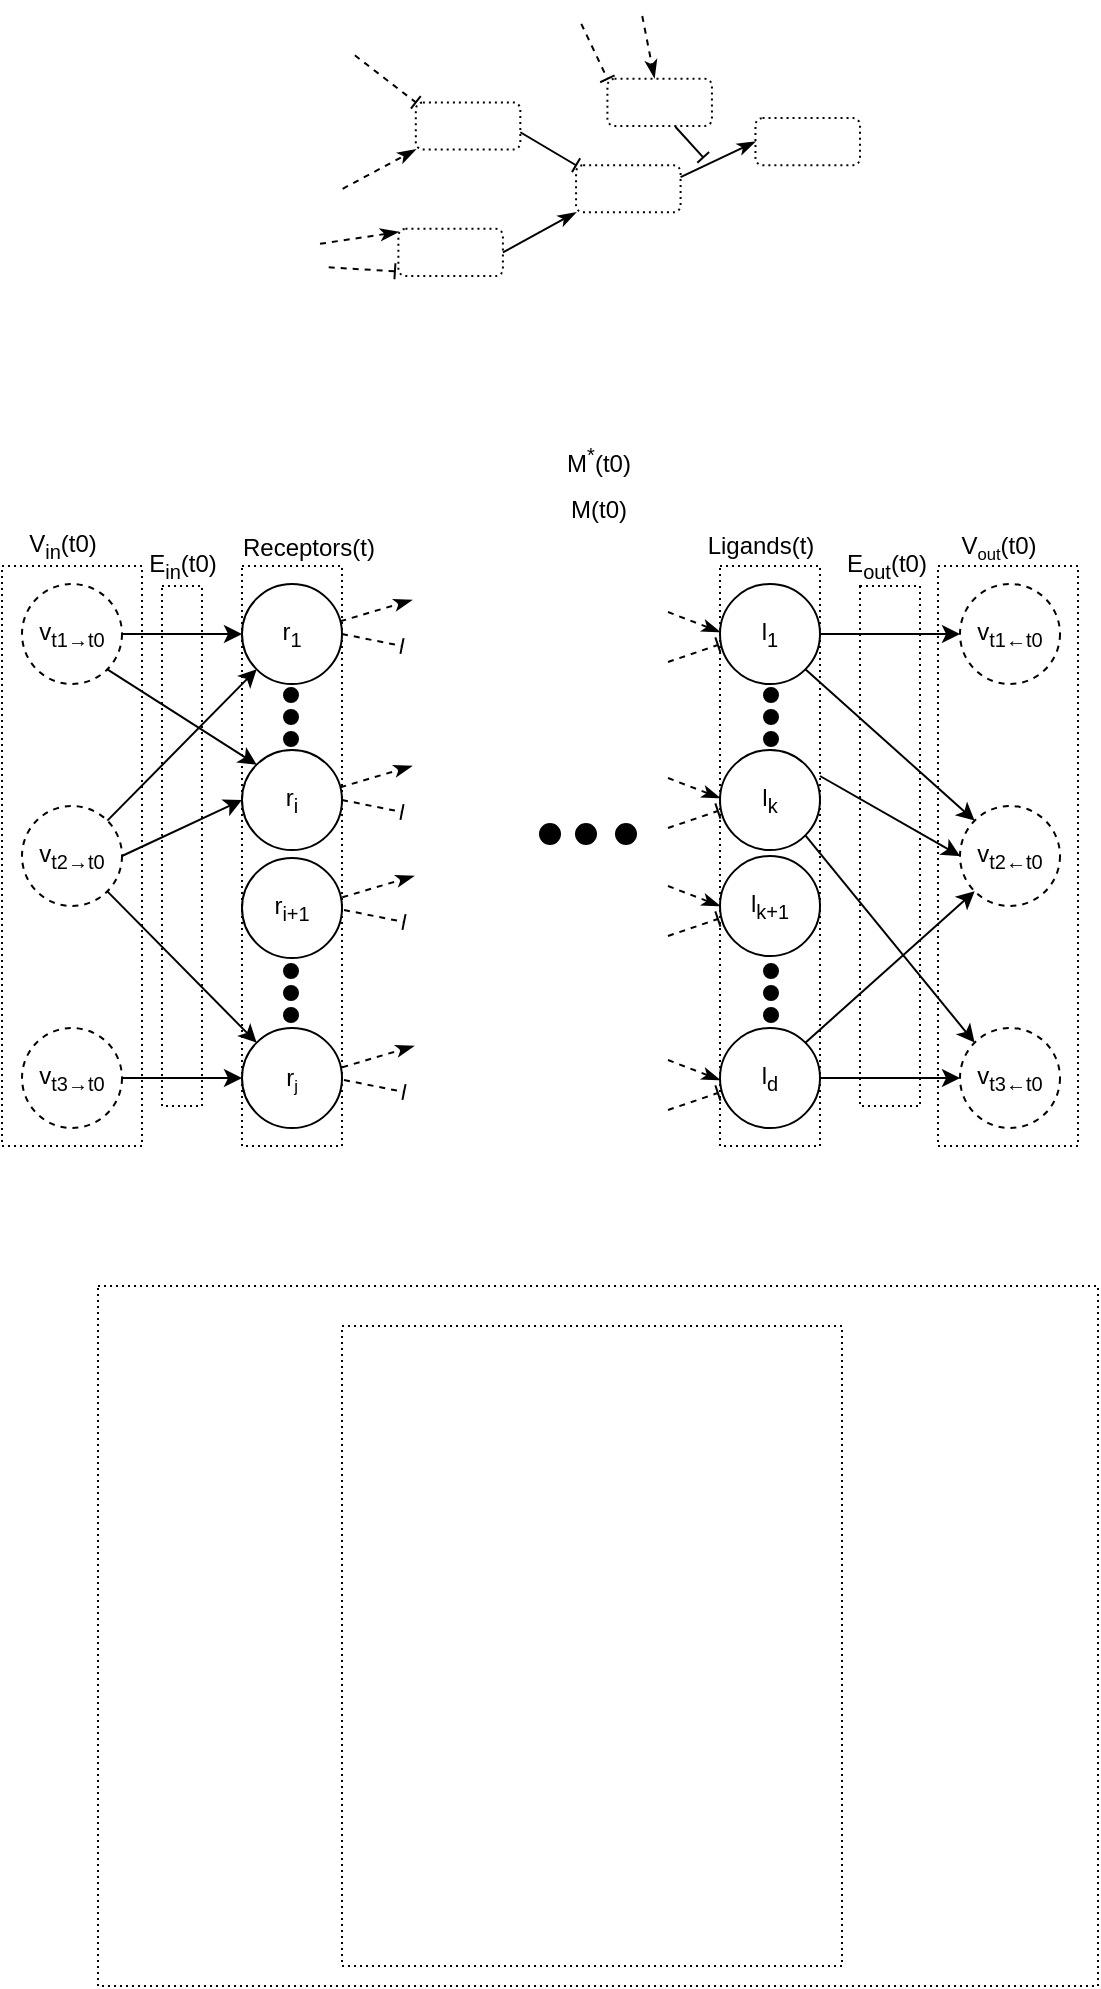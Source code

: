 <mxfile version="20.7.4" type="github">
  <diagram id="PELnM6I8zMOkpGncSnQj" name="Pagina-1">
    <mxGraphModel dx="455" dy="1423" grid="1" gridSize="10" guides="1" tooltips="1" connect="1" arrows="1" fold="1" page="1" pageScale="1" pageWidth="827" pageHeight="1169" math="0" shadow="0">
      <root>
        <mxCell id="0" />
        <mxCell id="1" parent="0" />
        <mxCell id="Lb5HWGm_DYKcfEpjaOFK-64" value="" style="rounded=0;whiteSpace=wrap;html=1;fillColor=none;dashed=1;dashPattern=1 2;" vertex="1" parent="1">
          <mxGeometry x="580" y="150" width="50" height="290" as="geometry" />
        </mxCell>
        <mxCell id="Lb5HWGm_DYKcfEpjaOFK-65" value="" style="rounded=0;whiteSpace=wrap;html=1;fillColor=none;dashed=1;dashPattern=1 2;" vertex="1" parent="1">
          <mxGeometry x="341" y="150" width="50" height="290" as="geometry" />
        </mxCell>
        <mxCell id="Lb5HWGm_DYKcfEpjaOFK-44" value="" style="rounded=0;whiteSpace=wrap;html=1;fillColor=none;dashed=1;dashPattern=1 2;" vertex="1" parent="1">
          <mxGeometry x="269" y="510" width="500" height="350" as="geometry" />
        </mxCell>
        <mxCell id="Lb5HWGm_DYKcfEpjaOFK-40" value="" style="rounded=0;whiteSpace=wrap;html=1;fillColor=none;dashed=1;dashPattern=1 2;" vertex="1" parent="1">
          <mxGeometry x="391" y="530" width="250" height="320" as="geometry" />
        </mxCell>
        <mxCell id="Lb5HWGm_DYKcfEpjaOFK-38" value="" style="rounded=0;whiteSpace=wrap;html=1;fillColor=none;dashed=1;dashPattern=1 2;" vertex="1" parent="1">
          <mxGeometry x="689" y="150" width="70" height="290" as="geometry" />
        </mxCell>
        <mxCell id="Lb5HWGm_DYKcfEpjaOFK-36" value="" style="rounded=0;whiteSpace=wrap;html=1;fillColor=none;dashed=1;dashPattern=1 2;" vertex="1" parent="1">
          <mxGeometry x="221" y="150" width="70" height="290" as="geometry" />
        </mxCell>
        <mxCell id="Lb5HWGm_DYKcfEpjaOFK-3" style="rounded=0;orthogonalLoop=1;jettySize=auto;html=1;exitX=1;exitY=0.5;exitDx=0;exitDy=0;entryX=0;entryY=0.5;entryDx=0;entryDy=0;" edge="1" parent="1" source="Lb5HWGm_DYKcfEpjaOFK-1" target="Lb5HWGm_DYKcfEpjaOFK-2">
          <mxGeometry relative="1" as="geometry" />
        </mxCell>
        <mxCell id="Lb5HWGm_DYKcfEpjaOFK-21" style="edgeStyle=none;rounded=0;orthogonalLoop=1;jettySize=auto;html=1;exitX=1;exitY=0;exitDx=0;exitDy=0;entryX=0;entryY=1;entryDx=0;entryDy=0;" edge="1" parent="1" source="Lb5HWGm_DYKcfEpjaOFK-1" target="Lb5HWGm_DYKcfEpjaOFK-16">
          <mxGeometry relative="1" as="geometry" />
        </mxCell>
        <mxCell id="Lb5HWGm_DYKcfEpjaOFK-22" style="edgeStyle=none;rounded=0;orthogonalLoop=1;jettySize=auto;html=1;exitX=1;exitY=1;exitDx=0;exitDy=0;entryX=0;entryY=0;entryDx=0;entryDy=0;" edge="1" parent="1" source="Lb5HWGm_DYKcfEpjaOFK-1" target="Lb5HWGm_DYKcfEpjaOFK-19">
          <mxGeometry relative="1" as="geometry" />
        </mxCell>
        <mxCell id="Lb5HWGm_DYKcfEpjaOFK-1" value="v&lt;sub&gt;t2&lt;span style=&quot;font-size: 10px;&quot;&gt;→t0&lt;/span&gt;&lt;/sub&gt;" style="ellipse;whiteSpace=wrap;html=1;aspect=fixed;fillColor=none;dashed=1;" vertex="1" parent="1">
          <mxGeometry x="231" y="270" width="50" height="50" as="geometry" />
        </mxCell>
        <mxCell id="Lb5HWGm_DYKcfEpjaOFK-2" value="r&lt;sub&gt;i&lt;/sub&gt;" style="ellipse;whiteSpace=wrap;html=1;aspect=fixed;fillColor=none;" vertex="1" parent="1">
          <mxGeometry x="341" y="242" width="50" height="50" as="geometry" />
        </mxCell>
        <mxCell id="Lb5HWGm_DYKcfEpjaOFK-4" value="v&lt;sub&gt;t2&lt;span style=&quot;font-size: 10px;&quot;&gt;←t0&lt;/span&gt;&lt;/sub&gt;" style="ellipse;whiteSpace=wrap;html=1;aspect=fixed;fillColor=none;dashed=1;" vertex="1" parent="1">
          <mxGeometry x="700" y="270" width="50" height="50" as="geometry" />
        </mxCell>
        <mxCell id="Lb5HWGm_DYKcfEpjaOFK-8" value="" style="ellipse;whiteSpace=wrap;html=1;aspect=fixed;fillColor=#000000;" vertex="1" parent="1">
          <mxGeometry x="490" y="279" width="10" height="10" as="geometry" />
        </mxCell>
        <mxCell id="Lb5HWGm_DYKcfEpjaOFK-9" value="" style="ellipse;whiteSpace=wrap;html=1;aspect=fixed;fillColor=#000000;" vertex="1" parent="1">
          <mxGeometry x="508" y="279" width="10" height="10" as="geometry" />
        </mxCell>
        <mxCell id="Lb5HWGm_DYKcfEpjaOFK-10" value="" style="ellipse;whiteSpace=wrap;html=1;aspect=fixed;fillColor=#000000;" vertex="1" parent="1">
          <mxGeometry x="528" y="279" width="10" height="10" as="geometry" />
        </mxCell>
        <mxCell id="Lb5HWGm_DYKcfEpjaOFK-11" value="" style="endArrow=classic;html=1;rounded=0;entryX=0;entryY=0.5;entryDx=0;entryDy=0;" edge="1" parent="1" target="Lb5HWGm_DYKcfEpjaOFK-4">
          <mxGeometry width="50" height="50" relative="1" as="geometry">
            <mxPoint x="630" y="255" as="sourcePoint" />
            <mxPoint x="610" y="250" as="targetPoint" />
          </mxGeometry>
        </mxCell>
        <mxCell id="Lb5HWGm_DYKcfEpjaOFK-33" style="edgeStyle=none;rounded=0;orthogonalLoop=1;jettySize=auto;html=1;exitX=1;exitY=1;exitDx=0;exitDy=0;entryX=0;entryY=0;entryDx=0;entryDy=0;" edge="1" parent="1" source="Lb5HWGm_DYKcfEpjaOFK-12" target="Lb5HWGm_DYKcfEpjaOFK-28">
          <mxGeometry relative="1" as="geometry" />
        </mxCell>
        <mxCell id="Lb5HWGm_DYKcfEpjaOFK-12" value="l&lt;sub&gt;k&lt;/sub&gt;" style="ellipse;whiteSpace=wrap;html=1;aspect=fixed;fillColor=none;" vertex="1" parent="1">
          <mxGeometry x="580" y="242" width="50" height="50" as="geometry" />
        </mxCell>
        <mxCell id="Lb5HWGm_DYKcfEpjaOFK-14" style="rounded=0;orthogonalLoop=1;jettySize=auto;html=1;exitX=1;exitY=0.5;exitDx=0;exitDy=0;entryX=0;entryY=0.5;entryDx=0;entryDy=0;" edge="1" parent="1" source="Lb5HWGm_DYKcfEpjaOFK-15" target="Lb5HWGm_DYKcfEpjaOFK-16">
          <mxGeometry relative="1" as="geometry" />
        </mxCell>
        <mxCell id="Lb5HWGm_DYKcfEpjaOFK-20" style="edgeStyle=none;rounded=0;orthogonalLoop=1;jettySize=auto;html=1;exitX=1;exitY=1;exitDx=0;exitDy=0;entryX=0;entryY=0;entryDx=0;entryDy=0;" edge="1" parent="1" source="Lb5HWGm_DYKcfEpjaOFK-15" target="Lb5HWGm_DYKcfEpjaOFK-2">
          <mxGeometry relative="1" as="geometry" />
        </mxCell>
        <mxCell id="Lb5HWGm_DYKcfEpjaOFK-15" value="&lt;span style=&quot;font-size: 12px;&quot;&gt;v&lt;/span&gt;&lt;sub&gt;t1&lt;span style=&quot;font-size: 10px;&quot;&gt;→t0&lt;/span&gt;&lt;/sub&gt;" style="ellipse;whiteSpace=wrap;html=1;aspect=fixed;fillColor=none;dashed=1;" vertex="1" parent="1">
          <mxGeometry x="231" y="159" width="50" height="50" as="geometry" />
        </mxCell>
        <mxCell id="Lb5HWGm_DYKcfEpjaOFK-16" value="r&lt;sub&gt;1&lt;/sub&gt;" style="ellipse;whiteSpace=wrap;html=1;aspect=fixed;fillColor=none;" vertex="1" parent="1">
          <mxGeometry x="341" y="159" width="50" height="50" as="geometry" />
        </mxCell>
        <mxCell id="Lb5HWGm_DYKcfEpjaOFK-17" style="rounded=0;orthogonalLoop=1;jettySize=auto;html=1;exitX=1;exitY=0.5;exitDx=0;exitDy=0;entryX=0;entryY=0.5;entryDx=0;entryDy=0;" edge="1" parent="1" source="Lb5HWGm_DYKcfEpjaOFK-18" target="Lb5HWGm_DYKcfEpjaOFK-19">
          <mxGeometry relative="1" as="geometry" />
        </mxCell>
        <mxCell id="Lb5HWGm_DYKcfEpjaOFK-18" value="v&lt;sub&gt;t3&lt;span style=&quot;font-size: 10px;&quot;&gt;→t0&lt;/span&gt;&lt;/sub&gt;" style="ellipse;whiteSpace=wrap;html=1;aspect=fixed;fillColor=none;dashed=1;" vertex="1" parent="1">
          <mxGeometry x="231" y="381" width="50" height="50" as="geometry" />
        </mxCell>
        <mxCell id="Lb5HWGm_DYKcfEpjaOFK-19" value="r&lt;span style=&quot;font-size: 10px;&quot;&gt;&lt;sub&gt;j&lt;/sub&gt;&lt;/span&gt;" style="ellipse;whiteSpace=wrap;html=1;aspect=fixed;fillColor=none;" vertex="1" parent="1">
          <mxGeometry x="341" y="381" width="50" height="50" as="geometry" />
        </mxCell>
        <mxCell id="Lb5HWGm_DYKcfEpjaOFK-25" value="v&lt;sub&gt;t1&lt;span style=&quot;font-size: 10px;&quot;&gt;←t0&lt;/span&gt;&lt;/sub&gt;" style="ellipse;whiteSpace=wrap;html=1;aspect=fixed;fillColor=none;dashed=1;" vertex="1" parent="1">
          <mxGeometry x="700" y="159" width="50" height="50" as="geometry" />
        </mxCell>
        <mxCell id="Lb5HWGm_DYKcfEpjaOFK-26" value="" style="endArrow=classic;html=1;rounded=0;entryX=0;entryY=0.5;entryDx=0;entryDy=0;" edge="1" parent="1" target="Lb5HWGm_DYKcfEpjaOFK-25">
          <mxGeometry width="50" height="50" relative="1" as="geometry">
            <mxPoint x="630" y="184" as="sourcePoint" />
            <mxPoint x="610" y="179" as="targetPoint" />
          </mxGeometry>
        </mxCell>
        <mxCell id="Lb5HWGm_DYKcfEpjaOFK-34" style="edgeStyle=none;rounded=0;orthogonalLoop=1;jettySize=auto;html=1;exitX=1;exitY=1;exitDx=0;exitDy=0;entryX=0;entryY=0;entryDx=0;entryDy=0;" edge="1" parent="1" source="Lb5HWGm_DYKcfEpjaOFK-27" target="Lb5HWGm_DYKcfEpjaOFK-4">
          <mxGeometry relative="1" as="geometry" />
        </mxCell>
        <mxCell id="Lb5HWGm_DYKcfEpjaOFK-27" value="l&lt;sub&gt;1&lt;/sub&gt;" style="ellipse;whiteSpace=wrap;html=1;aspect=fixed;fillColor=none;" vertex="1" parent="1">
          <mxGeometry x="580" y="159" width="50" height="50" as="geometry" />
        </mxCell>
        <mxCell id="Lb5HWGm_DYKcfEpjaOFK-28" value="v&lt;sub&gt;t3&lt;span style=&quot;font-size: 10px;&quot;&gt;←t0&lt;/span&gt;&lt;/sub&gt;" style="ellipse;whiteSpace=wrap;html=1;aspect=fixed;fillColor=none;dashed=1;" vertex="1" parent="1">
          <mxGeometry x="700" y="381" width="50" height="50" as="geometry" />
        </mxCell>
        <mxCell id="Lb5HWGm_DYKcfEpjaOFK-29" value="" style="endArrow=classic;html=1;rounded=0;entryX=0;entryY=0.5;entryDx=0;entryDy=0;exitX=1;exitY=0.5;exitDx=0;exitDy=0;" edge="1" parent="1" target="Lb5HWGm_DYKcfEpjaOFK-28" source="Lb5HWGm_DYKcfEpjaOFK-30">
          <mxGeometry width="50" height="50" relative="1" as="geometry">
            <mxPoint x="630" y="325" as="sourcePoint" />
            <mxPoint x="610" y="320" as="targetPoint" />
          </mxGeometry>
        </mxCell>
        <mxCell id="Lb5HWGm_DYKcfEpjaOFK-35" style="edgeStyle=none;rounded=0;orthogonalLoop=1;jettySize=auto;html=1;exitX=1;exitY=0;exitDx=0;exitDy=0;entryX=0;entryY=1;entryDx=0;entryDy=0;" edge="1" parent="1" source="Lb5HWGm_DYKcfEpjaOFK-30" target="Lb5HWGm_DYKcfEpjaOFK-4">
          <mxGeometry relative="1" as="geometry" />
        </mxCell>
        <mxCell id="Lb5HWGm_DYKcfEpjaOFK-30" value="l&lt;sub&gt;d&lt;/sub&gt;" style="ellipse;whiteSpace=wrap;html=1;aspect=fixed;fillColor=none;" vertex="1" parent="1">
          <mxGeometry x="580" y="381" width="50" height="50" as="geometry" />
        </mxCell>
        <mxCell id="Lb5HWGm_DYKcfEpjaOFK-37" value="V&lt;sub&gt;in&lt;/sub&gt;(t0)" style="text;html=1;align=center;verticalAlign=middle;resizable=0;points=[];autosize=1;strokeColor=none;fillColor=none;" vertex="1" parent="1">
          <mxGeometry x="221" y="125" width="60" height="30" as="geometry" />
        </mxCell>
        <mxCell id="Lb5HWGm_DYKcfEpjaOFK-39" value="V&lt;span style=&quot;font-size: 10px;&quot;&gt;&lt;sub&gt;out&lt;/sub&gt;&lt;/span&gt;(t0)" style="text;html=1;align=center;verticalAlign=middle;resizable=0;points=[];autosize=1;strokeColor=none;fillColor=none;" vertex="1" parent="1">
          <mxGeometry x="689" y="125" width="60" height="30" as="geometry" />
        </mxCell>
        <mxCell id="Lb5HWGm_DYKcfEpjaOFK-41" value="M(t0)" style="text;html=1;align=center;verticalAlign=middle;resizable=0;points=[];autosize=1;strokeColor=none;fillColor=none;" vertex="1" parent="1">
          <mxGeometry x="494" y="107" width="50" height="30" as="geometry" />
        </mxCell>
        <mxCell id="Lb5HWGm_DYKcfEpjaOFK-42" value="E&lt;sub&gt;in&lt;/sub&gt;(t0)" style="text;html=1;align=center;verticalAlign=middle;resizable=0;points=[];autosize=1;strokeColor=none;fillColor=none;" vertex="1" parent="1">
          <mxGeometry x="281" y="135" width="60" height="30" as="geometry" />
        </mxCell>
        <mxCell id="Lb5HWGm_DYKcfEpjaOFK-43" value="E&lt;sub&gt;out&lt;/sub&gt;(t0)" style="text;html=1;align=center;verticalAlign=middle;resizable=0;points=[];autosize=1;strokeColor=none;fillColor=none;" vertex="1" parent="1">
          <mxGeometry x="633" y="135" width="60" height="30" as="geometry" />
        </mxCell>
        <mxCell id="Lb5HWGm_DYKcfEpjaOFK-45" value="M&lt;sup&gt;*&lt;/sup&gt;(t0)" style="text;html=1;align=center;verticalAlign=middle;resizable=0;points=[];autosize=1;strokeColor=none;fillColor=none;" vertex="1" parent="1">
          <mxGeometry x="489" y="82" width="60" height="30" as="geometry" />
        </mxCell>
        <mxCell id="Lb5HWGm_DYKcfEpjaOFK-46" value="" style="rounded=0;whiteSpace=wrap;html=1;fillColor=none;dashed=1;dashPattern=1 2;" vertex="1" parent="1">
          <mxGeometry x="301" y="160" width="20" height="260" as="geometry" />
        </mxCell>
        <mxCell id="Lb5HWGm_DYKcfEpjaOFK-47" value="" style="rounded=0;whiteSpace=wrap;html=1;fillColor=none;dashed=1;dashPattern=1 2;" vertex="1" parent="1">
          <mxGeometry x="650" y="160" width="30" height="260" as="geometry" />
        </mxCell>
        <mxCell id="Lb5HWGm_DYKcfEpjaOFK-48" value="" style="ellipse;whiteSpace=wrap;html=1;aspect=fixed;fillColor=#000000;rotation=90;" vertex="1" parent="1">
          <mxGeometry x="362" y="211" width="7" height="7" as="geometry" />
        </mxCell>
        <mxCell id="Lb5HWGm_DYKcfEpjaOFK-49" value="" style="ellipse;whiteSpace=wrap;html=1;aspect=fixed;fillColor=#000000;rotation=90;" vertex="1" parent="1">
          <mxGeometry x="362" y="222" width="7" height="7" as="geometry" />
        </mxCell>
        <mxCell id="Lb5HWGm_DYKcfEpjaOFK-50" value="" style="ellipse;whiteSpace=wrap;html=1;aspect=fixed;fillColor=#000000;rotation=90;" vertex="1" parent="1">
          <mxGeometry x="362" y="233" width="7" height="7" as="geometry" />
        </mxCell>
        <mxCell id="Lb5HWGm_DYKcfEpjaOFK-52" value="r&lt;sub&gt;i+1&lt;/sub&gt;" style="ellipse;whiteSpace=wrap;html=1;aspect=fixed;fillColor=none;" vertex="1" parent="1">
          <mxGeometry x="341" y="296" width="50" height="50" as="geometry" />
        </mxCell>
        <mxCell id="Lb5HWGm_DYKcfEpjaOFK-53" value="" style="ellipse;whiteSpace=wrap;html=1;aspect=fixed;fillColor=#000000;rotation=90;" vertex="1" parent="1">
          <mxGeometry x="362" y="349" width="7" height="7" as="geometry" />
        </mxCell>
        <mxCell id="Lb5HWGm_DYKcfEpjaOFK-54" value="" style="ellipse;whiteSpace=wrap;html=1;aspect=fixed;fillColor=#000000;rotation=90;" vertex="1" parent="1">
          <mxGeometry x="362" y="360" width="7" height="7" as="geometry" />
        </mxCell>
        <mxCell id="Lb5HWGm_DYKcfEpjaOFK-55" value="" style="ellipse;whiteSpace=wrap;html=1;aspect=fixed;fillColor=#000000;rotation=90;" vertex="1" parent="1">
          <mxGeometry x="362" y="371" width="7" height="7" as="geometry" />
        </mxCell>
        <mxCell id="Lb5HWGm_DYKcfEpjaOFK-57" value="" style="ellipse;whiteSpace=wrap;html=1;aspect=fixed;fillColor=#000000;rotation=90;" vertex="1" parent="1">
          <mxGeometry x="602" y="211" width="7" height="7" as="geometry" />
        </mxCell>
        <mxCell id="Lb5HWGm_DYKcfEpjaOFK-58" value="" style="ellipse;whiteSpace=wrap;html=1;aspect=fixed;fillColor=#000000;rotation=90;" vertex="1" parent="1">
          <mxGeometry x="602" y="222" width="7" height="7" as="geometry" />
        </mxCell>
        <mxCell id="Lb5HWGm_DYKcfEpjaOFK-59" value="" style="ellipse;whiteSpace=wrap;html=1;aspect=fixed;fillColor=#000000;rotation=90;" vertex="1" parent="1">
          <mxGeometry x="602" y="233" width="7" height="7" as="geometry" />
        </mxCell>
        <mxCell id="Lb5HWGm_DYKcfEpjaOFK-60" value="" style="ellipse;whiteSpace=wrap;html=1;aspect=fixed;fillColor=#000000;rotation=90;" vertex="1" parent="1">
          <mxGeometry x="602" y="349" width="7" height="7" as="geometry" />
        </mxCell>
        <mxCell id="Lb5HWGm_DYKcfEpjaOFK-61" value="" style="ellipse;whiteSpace=wrap;html=1;aspect=fixed;fillColor=#000000;rotation=90;" vertex="1" parent="1">
          <mxGeometry x="602" y="360" width="7" height="7" as="geometry" />
        </mxCell>
        <mxCell id="Lb5HWGm_DYKcfEpjaOFK-62" value="" style="ellipse;whiteSpace=wrap;html=1;aspect=fixed;fillColor=#000000;rotation=90;" vertex="1" parent="1">
          <mxGeometry x="602" y="371" width="7" height="7" as="geometry" />
        </mxCell>
        <mxCell id="Lb5HWGm_DYKcfEpjaOFK-63" value="l&lt;sub&gt;k+1&lt;/sub&gt;" style="ellipse;whiteSpace=wrap;html=1;aspect=fixed;fillColor=none;" vertex="1" parent="1">
          <mxGeometry x="580" y="295" width="50" height="50" as="geometry" />
        </mxCell>
        <mxCell id="Lb5HWGm_DYKcfEpjaOFK-66" value="Receptors(t)" style="text;html=1;align=center;verticalAlign=middle;resizable=0;points=[];autosize=1;strokeColor=none;fillColor=none;" vertex="1" parent="1">
          <mxGeometry x="329" y="126" width="90" height="30" as="geometry" />
        </mxCell>
        <mxCell id="Lb5HWGm_DYKcfEpjaOFK-67" value="Ligands(t)" style="text;html=1;align=center;verticalAlign=middle;resizable=0;points=[];autosize=1;strokeColor=none;fillColor=none;" vertex="1" parent="1">
          <mxGeometry x="560" y="125" width="80" height="30" as="geometry" />
        </mxCell>
        <mxCell id="Lb5HWGm_DYKcfEpjaOFK-70" value="" style="group;dashed=1;dashPattern=1 2;fillColor=none;" vertex="1" connectable="0" parent="1">
          <mxGeometry x="380" y="-125" width="270" height="130" as="geometry" />
        </mxCell>
        <mxCell id="Lb5HWGm_DYKcfEpjaOFK-71" style="edgeStyle=none;rounded=0;orthogonalLoop=1;jettySize=auto;html=1;exitX=0.65;exitY=1.017;exitDx=0;exitDy=0;endArrow=baseDash;endFill=0;exitPerimeter=0;" edge="1" parent="Lb5HWGm_DYKcfEpjaOFK-70" source="Lb5HWGm_DYKcfEpjaOFK-72">
          <mxGeometry relative="1" as="geometry">
            <mxPoint x="191.613" y="70.695" as="targetPoint" />
            <mxPoint x="178.548" y="54.985" as="sourcePoint" />
          </mxGeometry>
        </mxCell>
        <mxCell id="Lb5HWGm_DYKcfEpjaOFK-72" value="" style="rounded=1;whiteSpace=wrap;html=1;dashed=1;dashPattern=1 2;fillColor=none;" vertex="1" parent="Lb5HWGm_DYKcfEpjaOFK-70">
          <mxGeometry x="143.71" y="31.42" width="52.258" height="23.565" as="geometry" />
        </mxCell>
        <mxCell id="Lb5HWGm_DYKcfEpjaOFK-73" value="" style="rounded=1;whiteSpace=wrap;html=1;dashed=1;dashPattern=1 2;fillColor=none;" vertex="1" parent="Lb5HWGm_DYKcfEpjaOFK-70">
          <mxGeometry x="217.742" y="51.057" width="52.258" height="23.565" as="geometry" />
        </mxCell>
        <mxCell id="Lb5HWGm_DYKcfEpjaOFK-74" value="" style="rounded=1;whiteSpace=wrap;html=1;dashed=1;dashPattern=1 2;fillColor=none;" vertex="1" parent="Lb5HWGm_DYKcfEpjaOFK-70">
          <mxGeometry x="128.032" y="74.622" width="52.258" height="23.565" as="geometry" />
        </mxCell>
        <mxCell id="Lb5HWGm_DYKcfEpjaOFK-75" style="edgeStyle=none;rounded=0;orthogonalLoop=1;jettySize=auto;html=1;exitX=1;exitY=0.25;exitDx=0;exitDy=0;entryX=0;entryY=0.5;entryDx=0;entryDy=0;endArrow=classicThin;endFill=1;" edge="1" parent="Lb5HWGm_DYKcfEpjaOFK-70" source="Lb5HWGm_DYKcfEpjaOFK-74" target="Lb5HWGm_DYKcfEpjaOFK-73">
          <mxGeometry relative="1" as="geometry">
            <mxPoint x="169.839" y="86.405" as="sourcePoint" />
            <mxPoint x="215.129" y="62.463" as="targetPoint" />
          </mxGeometry>
        </mxCell>
        <mxCell id="Lb5HWGm_DYKcfEpjaOFK-76" value="" style="rounded=1;whiteSpace=wrap;html=1;dashed=1;dashPattern=1 2;fillColor=none;" vertex="1" parent="Lb5HWGm_DYKcfEpjaOFK-70">
          <mxGeometry x="47.903" y="43.202" width="52.258" height="23.565" as="geometry" />
        </mxCell>
        <mxCell id="Lb5HWGm_DYKcfEpjaOFK-77" style="rounded=0;orthogonalLoop=1;jettySize=auto;html=1;exitX=1;exitY=0.633;exitDx=0;exitDy=0;entryX=0;entryY=0;entryDx=0;entryDy=0;endArrow=baseDash;endFill=0;exitPerimeter=0;" edge="1" parent="Lb5HWGm_DYKcfEpjaOFK-70" source="Lb5HWGm_DYKcfEpjaOFK-76" target="Lb5HWGm_DYKcfEpjaOFK-74">
          <mxGeometry relative="1" as="geometry">
            <mxPoint x="135" y="78.55" as="targetPoint" />
            <mxPoint x="99.414" y="58.239" as="sourcePoint" />
          </mxGeometry>
        </mxCell>
        <mxCell id="Lb5HWGm_DYKcfEpjaOFK-78" value="" style="rounded=1;whiteSpace=wrap;html=1;dashed=1;dashPattern=1 2;fillColor=none;" vertex="1" parent="Lb5HWGm_DYKcfEpjaOFK-70">
          <mxGeometry x="39.194" y="106.435" width="52.258" height="23.565" as="geometry" />
        </mxCell>
        <mxCell id="Lb5HWGm_DYKcfEpjaOFK-79" style="edgeStyle=none;rounded=0;orthogonalLoop=1;jettySize=auto;html=1;exitX=1;exitY=0.5;exitDx=0;exitDy=0;entryX=0;entryY=1;entryDx=0;entryDy=0;endArrow=classicThin;endFill=1;" edge="1" parent="Lb5HWGm_DYKcfEpjaOFK-70" source="Lb5HWGm_DYKcfEpjaOFK-78" target="Lb5HWGm_DYKcfEpjaOFK-74">
          <mxGeometry relative="1" as="geometry">
            <mxPoint x="90.704" y="118.499" as="sourcePoint" />
            <mxPoint x="140.102" y="97.513" as="targetPoint" />
          </mxGeometry>
        </mxCell>
        <mxCell id="Lb5HWGm_DYKcfEpjaOFK-80" style="rounded=0;orthogonalLoop=1;jettySize=auto;html=1;entryX=0;entryY=0;entryDx=0;entryDy=0;endArrow=baseDash;endFill=0;dashed=1;" edge="1" parent="Lb5HWGm_DYKcfEpjaOFK-70" target="Lb5HWGm_DYKcfEpjaOFK-72">
          <mxGeometry relative="1" as="geometry">
            <mxPoint x="132.387" y="78.55" as="targetPoint" />
            <mxPoint x="130.645" y="3.927" as="sourcePoint" />
          </mxGeometry>
        </mxCell>
        <mxCell id="Lb5HWGm_DYKcfEpjaOFK-81" style="rounded=0;orthogonalLoop=1;jettySize=auto;html=1;entryX=0;entryY=0;entryDx=0;entryDy=0;endArrow=baseDash;endFill=0;dashed=1;" edge="1" parent="Lb5HWGm_DYKcfEpjaOFK-70" target="Lb5HWGm_DYKcfEpjaOFK-76">
          <mxGeometry relative="1" as="geometry">
            <mxPoint x="148.065" y="35.347" as="targetPoint" />
            <mxPoint x="17.419" y="19.637" as="sourcePoint" />
          </mxGeometry>
        </mxCell>
        <mxCell id="Lb5HWGm_DYKcfEpjaOFK-82" style="rounded=0;orthogonalLoop=1;jettySize=auto;html=1;endArrow=baseDash;endFill=0;dashed=1;entryX=-0.033;entryY=0.9;entryDx=0;entryDy=0;entryPerimeter=0;" edge="1" parent="Lb5HWGm_DYKcfEpjaOFK-70" target="Lb5HWGm_DYKcfEpjaOFK-78">
          <mxGeometry relative="1" as="geometry">
            <mxPoint x="34.839" y="121.752" as="targetPoint" />
            <mxPoint x="4.355" y="125.68" as="sourcePoint" />
          </mxGeometry>
        </mxCell>
        <mxCell id="Lb5HWGm_DYKcfEpjaOFK-83" style="edgeStyle=none;rounded=0;orthogonalLoop=1;jettySize=auto;html=1;exitX=1;exitY=0.5;exitDx=0;exitDy=0;entryX=0;entryY=1;entryDx=0;entryDy=0;endArrow=classicThin;endFill=1;dashed=1;" edge="1" parent="Lb5HWGm_DYKcfEpjaOFK-70">
          <mxGeometry relative="1" as="geometry">
            <mxPoint x="11.323" y="86.405" as="sourcePoint" />
            <mxPoint x="47.903" y="66.767" as="targetPoint" />
          </mxGeometry>
        </mxCell>
        <mxCell id="Lb5HWGm_DYKcfEpjaOFK-84" style="edgeStyle=none;rounded=0;orthogonalLoop=1;jettySize=auto;html=1;entryX=0;entryY=1;entryDx=0;entryDy=0;endArrow=classicThin;endFill=1;dashed=1;" edge="1" parent="Lb5HWGm_DYKcfEpjaOFK-70">
          <mxGeometry relative="1" as="geometry">
            <mxPoint y="113.897" as="sourcePoint" />
            <mxPoint x="39.194" y="108.006" as="targetPoint" />
          </mxGeometry>
        </mxCell>
        <mxCell id="Lb5HWGm_DYKcfEpjaOFK-85" style="edgeStyle=none;rounded=0;orthogonalLoop=1;jettySize=auto;html=1;entryX=0.45;entryY=-0.017;entryDx=0;entryDy=0;endArrow=classicThin;endFill=1;dashed=1;entryPerimeter=0;" edge="1" parent="Lb5HWGm_DYKcfEpjaOFK-70" target="Lb5HWGm_DYKcfEpjaOFK-72">
          <mxGeometry relative="1" as="geometry">
            <mxPoint x="161.129" as="sourcePoint" />
            <mxPoint x="43.548" y="111.934" as="targetPoint" />
          </mxGeometry>
        </mxCell>
        <mxCell id="Lb5HWGm_DYKcfEpjaOFK-93" style="edgeStyle=none;rounded=0;orthogonalLoop=1;jettySize=auto;html=1;endArrow=baseDash;endFill=0;dashed=1;exitX=1;exitY=0.5;exitDx=0;exitDy=0;" edge="1" parent="1" source="Lb5HWGm_DYKcfEpjaOFK-16">
          <mxGeometry relative="1" as="geometry">
            <mxPoint x="421" y="190" as="targetPoint" />
            <mxPoint x="401" y="190" as="sourcePoint" />
          </mxGeometry>
        </mxCell>
        <mxCell id="Lb5HWGm_DYKcfEpjaOFK-94" style="edgeStyle=none;rounded=0;orthogonalLoop=1;jettySize=auto;html=1;exitX=0.983;exitY=0.373;exitDx=0;exitDy=0;dashed=1;endArrow=classicThin;endFill=1;exitPerimeter=0;" edge="1" parent="1" source="Lb5HWGm_DYKcfEpjaOFK-16">
          <mxGeometry relative="1" as="geometry">
            <mxPoint x="426" y="167" as="targetPoint" />
            <mxPoint x="394" y="177.422" as="sourcePoint" />
          </mxGeometry>
        </mxCell>
        <mxCell id="Lb5HWGm_DYKcfEpjaOFK-95" style="edgeStyle=none;rounded=0;orthogonalLoop=1;jettySize=auto;html=1;endArrow=baseDash;endFill=0;dashed=1;exitX=1;exitY=0.5;exitDx=0;exitDy=0;" edge="1" parent="1">
          <mxGeometry relative="1" as="geometry">
            <mxPoint x="421" y="273" as="targetPoint" />
            <mxPoint x="391.0" y="267" as="sourcePoint" />
          </mxGeometry>
        </mxCell>
        <mxCell id="Lb5HWGm_DYKcfEpjaOFK-96" style="edgeStyle=none;rounded=0;orthogonalLoop=1;jettySize=auto;html=1;exitX=0.983;exitY=0.373;exitDx=0;exitDy=0;dashed=1;endArrow=classicThin;endFill=1;exitPerimeter=0;" edge="1" parent="1">
          <mxGeometry relative="1" as="geometry">
            <mxPoint x="426" y="250" as="targetPoint" />
            <mxPoint x="390.15" y="260.65" as="sourcePoint" />
          </mxGeometry>
        </mxCell>
        <mxCell id="Lb5HWGm_DYKcfEpjaOFK-97" style="edgeStyle=none;rounded=0;orthogonalLoop=1;jettySize=auto;html=1;endArrow=baseDash;endFill=0;dashed=1;exitX=1;exitY=0.5;exitDx=0;exitDy=0;" edge="1" parent="1">
          <mxGeometry relative="1" as="geometry">
            <mxPoint x="422" y="328" as="targetPoint" />
            <mxPoint x="392.0" y="322" as="sourcePoint" />
          </mxGeometry>
        </mxCell>
        <mxCell id="Lb5HWGm_DYKcfEpjaOFK-98" style="edgeStyle=none;rounded=0;orthogonalLoop=1;jettySize=auto;html=1;exitX=0.983;exitY=0.373;exitDx=0;exitDy=0;dashed=1;endArrow=classicThin;endFill=1;exitPerimeter=0;" edge="1" parent="1">
          <mxGeometry relative="1" as="geometry">
            <mxPoint x="427" y="305" as="targetPoint" />
            <mxPoint x="391.15" y="315.65" as="sourcePoint" />
          </mxGeometry>
        </mxCell>
        <mxCell id="Lb5HWGm_DYKcfEpjaOFK-99" style="edgeStyle=none;rounded=0;orthogonalLoop=1;jettySize=auto;html=1;endArrow=baseDash;endFill=0;dashed=1;exitX=1;exitY=0.5;exitDx=0;exitDy=0;" edge="1" parent="1">
          <mxGeometry relative="1" as="geometry">
            <mxPoint x="422" y="413" as="targetPoint" />
            <mxPoint x="392.0" y="407" as="sourcePoint" />
          </mxGeometry>
        </mxCell>
        <mxCell id="Lb5HWGm_DYKcfEpjaOFK-100" style="edgeStyle=none;rounded=0;orthogonalLoop=1;jettySize=auto;html=1;exitX=0.983;exitY=0.373;exitDx=0;exitDy=0;dashed=1;endArrow=classicThin;endFill=1;exitPerimeter=0;" edge="1" parent="1">
          <mxGeometry relative="1" as="geometry">
            <mxPoint x="427" y="390" as="targetPoint" />
            <mxPoint x="391.15" y="400.65" as="sourcePoint" />
          </mxGeometry>
        </mxCell>
        <mxCell id="Lb5HWGm_DYKcfEpjaOFK-101" style="edgeStyle=none;rounded=0;orthogonalLoop=1;jettySize=auto;html=1;endArrow=baseDash;endFill=0;dashed=1;entryX=-0.021;entryY=0.63;entryDx=0;entryDy=0;entryPerimeter=0;" edge="1" parent="1" target="Lb5HWGm_DYKcfEpjaOFK-63">
          <mxGeometry relative="1" as="geometry">
            <mxPoint x="582.0" y="333" as="targetPoint" />
            <mxPoint x="554" y="335" as="sourcePoint" />
          </mxGeometry>
        </mxCell>
        <mxCell id="Lb5HWGm_DYKcfEpjaOFK-102" style="edgeStyle=none;rounded=0;orthogonalLoop=1;jettySize=auto;html=1;dashed=1;endArrow=classicThin;endFill=1;entryX=0;entryY=0.5;entryDx=0;entryDy=0;" edge="1" parent="1" target="Lb5HWGm_DYKcfEpjaOFK-63">
          <mxGeometry relative="1" as="geometry">
            <mxPoint x="587.0" y="310" as="targetPoint" />
            <mxPoint x="554" y="310" as="sourcePoint" />
          </mxGeometry>
        </mxCell>
        <mxCell id="Lb5HWGm_DYKcfEpjaOFK-103" style="edgeStyle=none;rounded=0;orthogonalLoop=1;jettySize=auto;html=1;endArrow=baseDash;endFill=0;dashed=1;entryX=-0.021;entryY=0.63;entryDx=0;entryDy=0;entryPerimeter=0;" edge="1" parent="1">
          <mxGeometry relative="1" as="geometry">
            <mxPoint x="578.95" y="272.5" as="targetPoint" />
            <mxPoint x="554" y="281" as="sourcePoint" />
          </mxGeometry>
        </mxCell>
        <mxCell id="Lb5HWGm_DYKcfEpjaOFK-104" style="edgeStyle=none;rounded=0;orthogonalLoop=1;jettySize=auto;html=1;dashed=1;endArrow=classicThin;endFill=1;entryX=0;entryY=0.5;entryDx=0;entryDy=0;" edge="1" parent="1">
          <mxGeometry relative="1" as="geometry">
            <mxPoint x="580.0" y="266" as="targetPoint" />
            <mxPoint x="554" y="256" as="sourcePoint" />
          </mxGeometry>
        </mxCell>
        <mxCell id="Lb5HWGm_DYKcfEpjaOFK-105" style="edgeStyle=none;rounded=0;orthogonalLoop=1;jettySize=auto;html=1;endArrow=baseDash;endFill=0;dashed=1;entryX=-0.021;entryY=0.63;entryDx=0;entryDy=0;entryPerimeter=0;" edge="1" parent="1">
          <mxGeometry relative="1" as="geometry">
            <mxPoint x="578.95" y="413.5" as="targetPoint" />
            <mxPoint x="554" y="422" as="sourcePoint" />
          </mxGeometry>
        </mxCell>
        <mxCell id="Lb5HWGm_DYKcfEpjaOFK-106" style="edgeStyle=none;rounded=0;orthogonalLoop=1;jettySize=auto;html=1;dashed=1;endArrow=classicThin;endFill=1;entryX=0;entryY=0.5;entryDx=0;entryDy=0;" edge="1" parent="1">
          <mxGeometry relative="1" as="geometry">
            <mxPoint x="580.0" y="407" as="targetPoint" />
            <mxPoint x="554" y="397" as="sourcePoint" />
          </mxGeometry>
        </mxCell>
        <mxCell id="Lb5HWGm_DYKcfEpjaOFK-107" style="edgeStyle=none;rounded=0;orthogonalLoop=1;jettySize=auto;html=1;endArrow=baseDash;endFill=0;dashed=1;entryX=-0.021;entryY=0.63;entryDx=0;entryDy=0;entryPerimeter=0;" edge="1" parent="1">
          <mxGeometry relative="1" as="geometry">
            <mxPoint x="578.95" y="189.5" as="targetPoint" />
            <mxPoint x="554" y="198" as="sourcePoint" />
          </mxGeometry>
        </mxCell>
        <mxCell id="Lb5HWGm_DYKcfEpjaOFK-108" style="edgeStyle=none;rounded=0;orthogonalLoop=1;jettySize=auto;html=1;dashed=1;endArrow=classicThin;endFill=1;entryX=0;entryY=0.5;entryDx=0;entryDy=0;" edge="1" parent="1">
          <mxGeometry relative="1" as="geometry">
            <mxPoint x="580.0" y="183" as="targetPoint" />
            <mxPoint x="554" y="173" as="sourcePoint" />
          </mxGeometry>
        </mxCell>
      </root>
    </mxGraphModel>
  </diagram>
</mxfile>
